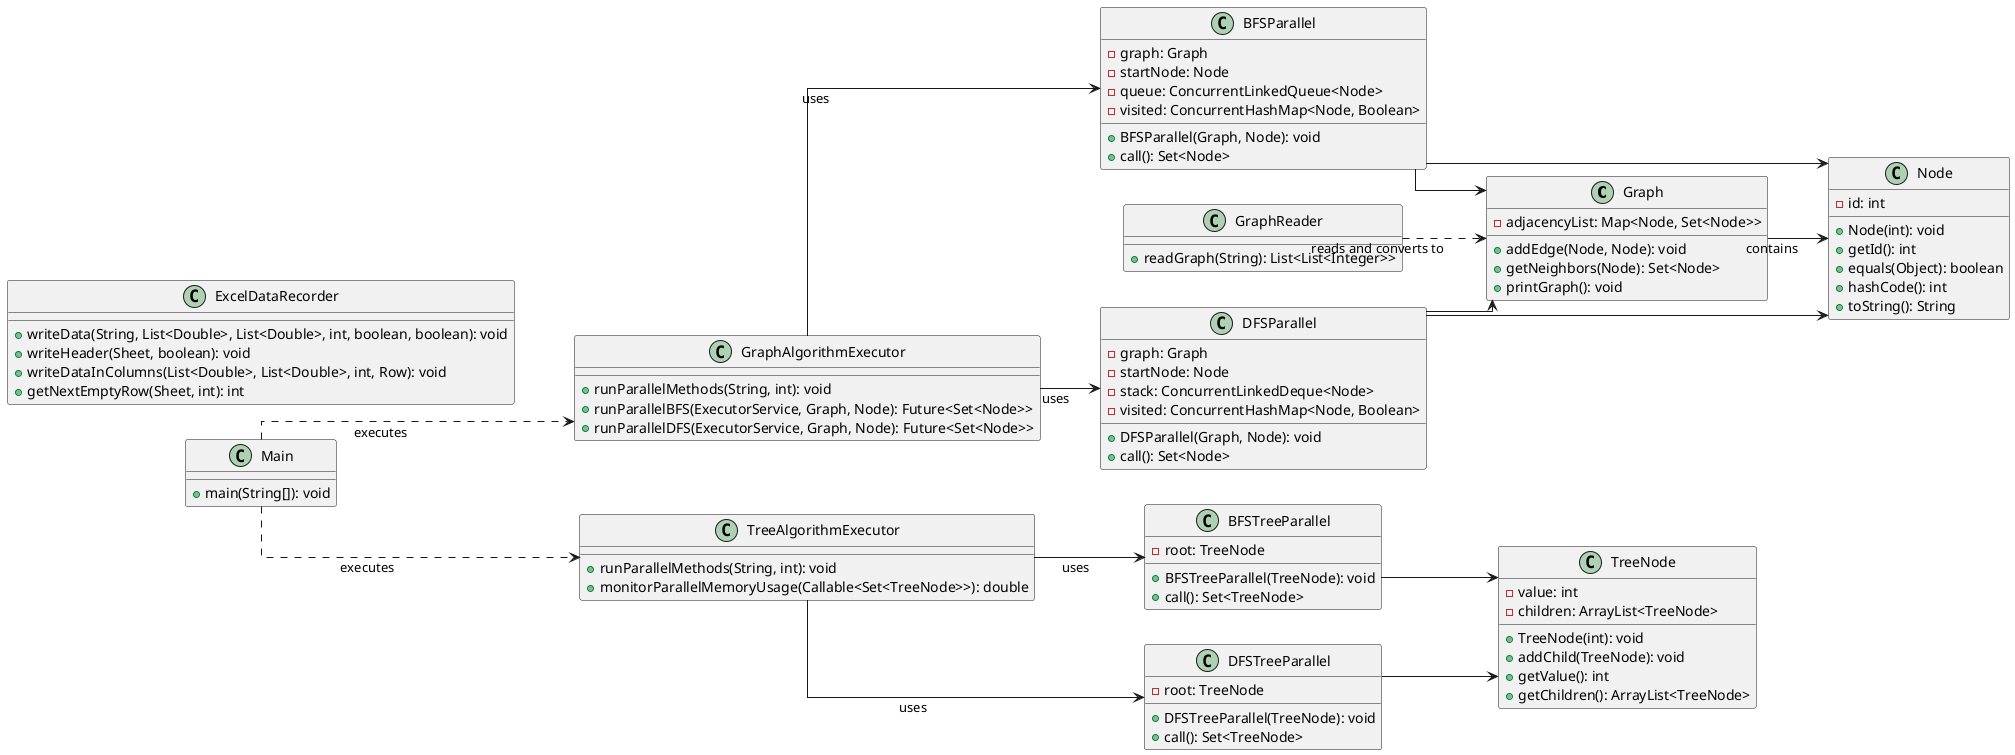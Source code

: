 @startuml
skinparam linetype ortho
left to right direction
'top to bottom direction

class Graph {
    -adjacencyList: Map<Node, Set<Node>>
    +addEdge(Node, Node): void
    +getNeighbors(Node): Set<Node>
    +printGraph(): void
}

class Node {
    -id: int
    +Node(int): void
    +getId(): int
    +equals(Object): boolean
    +hashCode(): int
    +toString(): String
}

class GraphReader {
    +readGraph(String): List<List<Integer>>
}

class BFSParallel {
    -graph: Graph
    -startNode: Node
    -queue: ConcurrentLinkedQueue<Node>
    -visited: ConcurrentHashMap<Node, Boolean>
    +BFSParallel(Graph, Node): void
    +call(): Set<Node>
}

class DFSParallel {
    -graph: Graph
    -startNode: Node
    -stack: ConcurrentLinkedDeque<Node>
    -visited: ConcurrentHashMap<Node, Boolean>
    +DFSParallel(Graph, Node): void
    +call(): Set<Node>
}

class BFSTreeParallel {
    -root: TreeNode
    +BFSTreeParallel(TreeNode): void
    +call(): Set<TreeNode>
}

class DFSTreeParallel {
    -root: TreeNode
    +DFSTreeParallel(TreeNode): void
    +call(): Set<TreeNode>
}

class GraphAlgorithmExecutor {
    +runParallelMethods(String, int): void
    +runParallelBFS(ExecutorService, Graph, Node): Future<Set<Node>>
    +runParallelDFS(ExecutorService, Graph, Node): Future<Set<Node>>
}

class TreeAlgorithmExecutor {
    +runParallelMethods(String, int): void
    +monitorParallelMemoryUsage(Callable<Set<TreeNode>>): double
}

class ExcelDataRecorder {
    +writeData(String, List<Double>, List<Double>, int, boolean, boolean): void
    +writeHeader(Sheet, boolean): void
    +writeDataInColumns(List<Double>, List<Double>, int, Row): void
    +getNextEmptyRow(Sheet, int): int
}

class TreeNode {
    -value: int
    -children: ArrayList<TreeNode>
    +TreeNode(int): void
    +addChild(TreeNode): void
    +getValue(): int
    +getChildren(): ArrayList<TreeNode>
}

class Main {
    +main(String[]): void
}

Graph --> Node : contains
GraphReader ..> Graph : reads and converts to
BFSParallel --> Graph
BFSParallel --> Node
DFSParallel --> Graph
DFSParallel --> Node
BFSTreeParallel --> TreeNode
DFSTreeParallel --> TreeNode
GraphAlgorithmExecutor --> BFSParallel : uses
GraphAlgorithmExecutor --> DFSParallel : uses
TreeAlgorithmExecutor --> BFSTreeParallel : uses
TreeAlgorithmExecutor --> DFSTreeParallel : uses
Main ..> GraphAlgorithmExecutor : executes
Main ..> TreeAlgorithmExecutor : executes

@enduml

